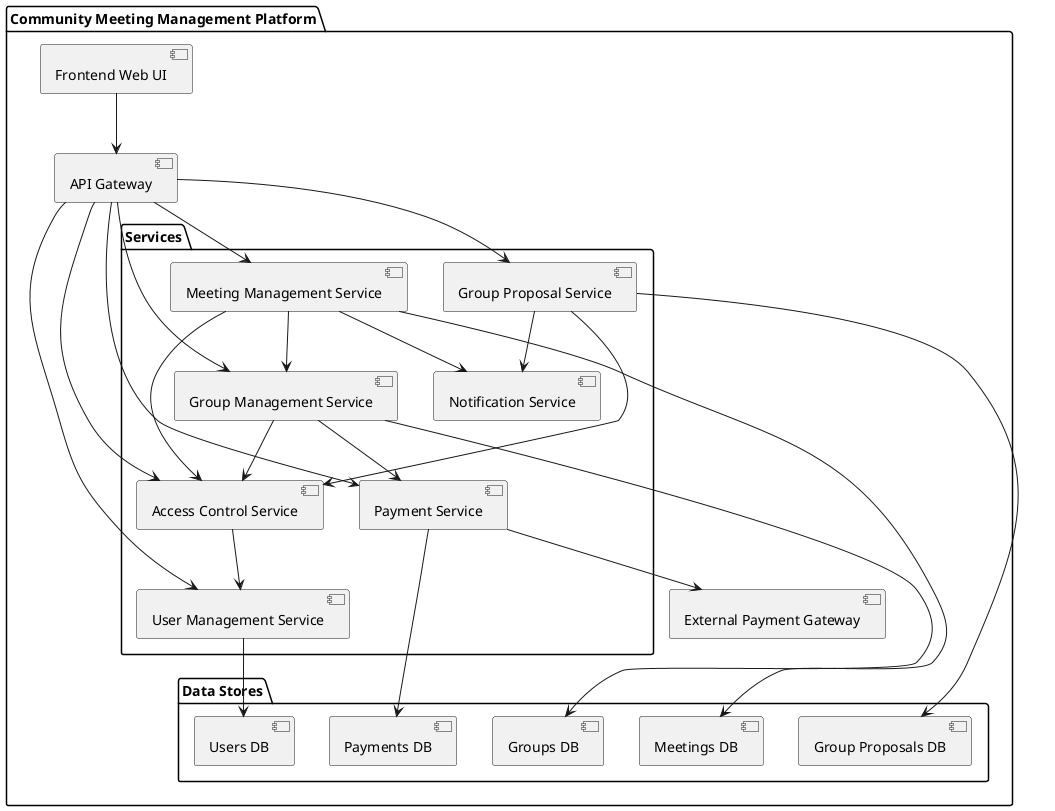 @startuml

package "Community Meeting Management Platform" {

[Frontend Web UI] as WebUI
[API Gateway] as APIGateway

package "Services" {

[User Management Service] as UserService
[Group Proposal Service] as GroupProposalService
[Group Management Service] as GroupService
[Meeting Management Service] as MeetingService
[Payment Service] as PaymentService
[Access Control Service] as AccessControlService
[Notification Service] as NotificationService
}

package "Data Stores" {
database [Users DB] as UsersDB
database [Group Proposals DB] as GroupProposalsDB
database [Groups DB] as GroupsDB
database [Meetings DB] as MeetingsDB
database [Payments DB] as PaymentsDB
}

[External Payment Gateway] as PaymentGateway

' UI interaction
WebUI --> APIGateway

' Gateway routing
APIGateway --> UserService
APIGateway --> GroupProposalService
APIGateway --> GroupService
APIGateway --> MeetingService
APIGateway --> PaymentService

' DB interactions
UserService --> UsersDB
GroupProposalService --> GroupProposalsDB
GroupService --> GroupsDB
MeetingService --> MeetingsDB
PaymentService --> PaymentsDB

' Payment processing
PaymentService --> PaymentGateway

' Access control & role management
APIGateway --> AccessControlService
AccessControlService --> UserService

' Role enforcement
GroupProposalService --> AccessControlService
GroupService --> AccessControlService
MeetingService --> AccessControlService

' Group-Meeting dependency on payments
GroupService --> PaymentService
MeetingService --> GroupService

' Notifications
GroupProposalService --> NotificationService
MeetingService --> NotificationService

}

@enduml
